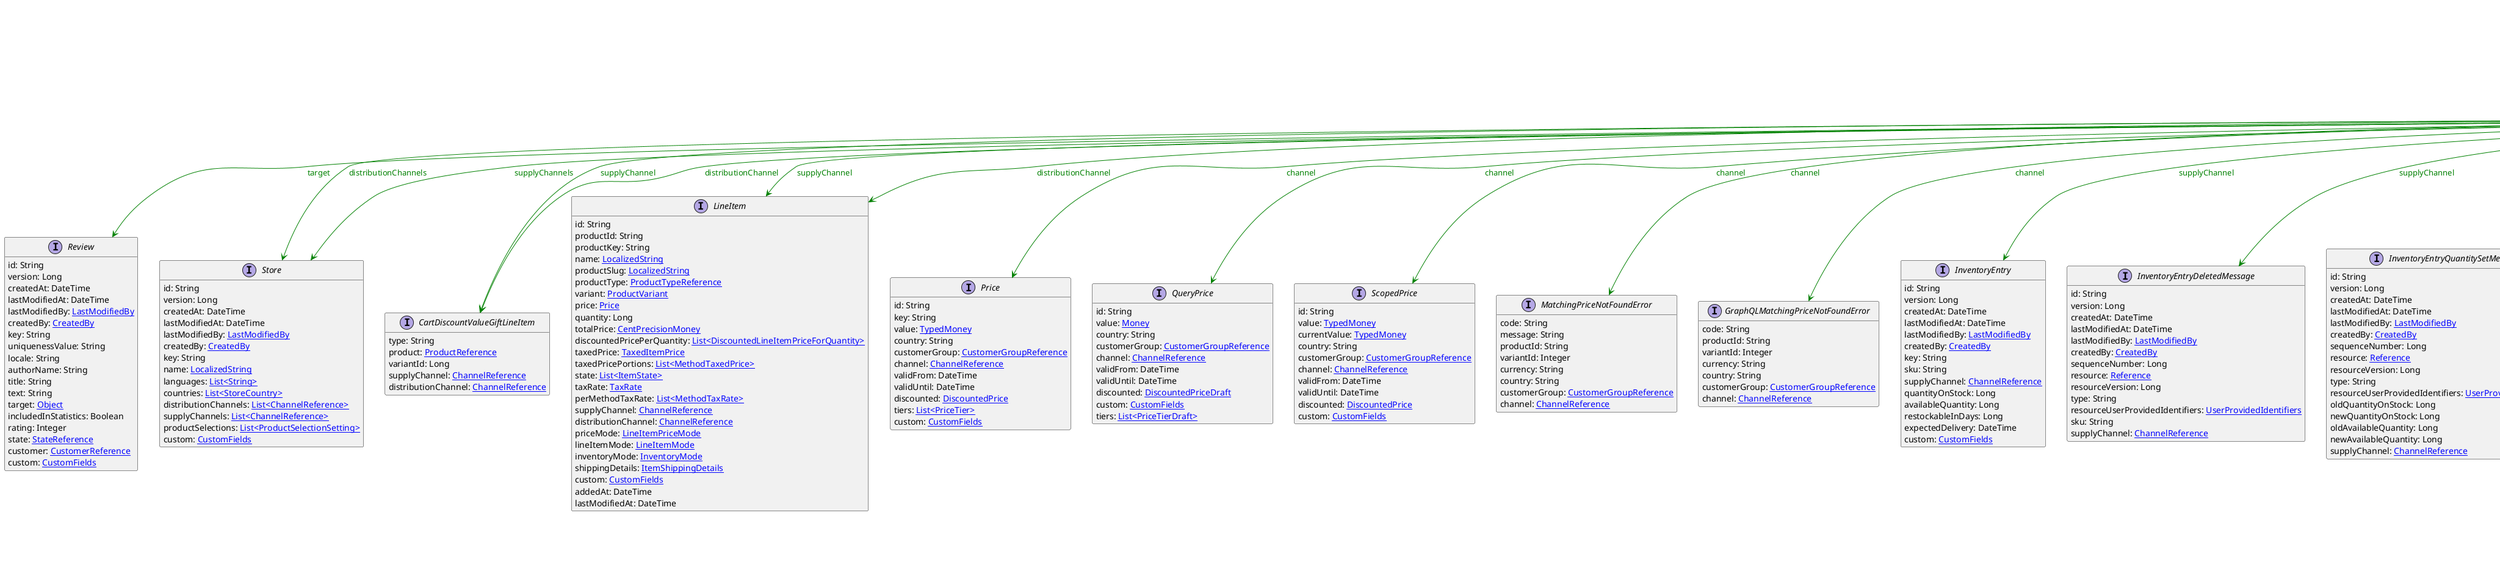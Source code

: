 @startuml

hide empty fields
hide empty methods
legend
|= |= line |
|<back:black>   </back>| inheritance |
|<back:green>   </back>| property reference |
|<back:blue>   </back>| discriminated class |
endlegend
interface ChannelReference [[ChannelReference.svg]] extends Reference {
    typeId: [[ReferenceTypeId.svg ReferenceTypeId]]
    id: String
    obj: [[Channel.svg Channel]]
}
interface Reference [[Reference.svg]]  {
    typeId: [[ReferenceTypeId.svg ReferenceTypeId]]
    id: String
}


interface Review [[Review.svg]]  {
    id: String
    version: Long
    createdAt: DateTime
    lastModifiedAt: DateTime
    lastModifiedBy: [[LastModifiedBy.svg LastModifiedBy]]
    createdBy: [[CreatedBy.svg CreatedBy]]
    key: String
    uniquenessValue: String
    locale: String
    authorName: String
    title: String
    text: String
    target: [[Object.svg Object]]
    includedInStatistics: Boolean
    rating: Integer
    state: [[StateReference.svg StateReference]]
    customer: [[CustomerReference.svg CustomerReference]]
    custom: [[CustomFields.svg CustomFields]]
}
interface Store [[Store.svg]]  {
    id: String
    version: Long
    createdAt: DateTime
    lastModifiedAt: DateTime
    lastModifiedBy: [[LastModifiedBy.svg LastModifiedBy]]
    createdBy: [[CreatedBy.svg CreatedBy]]
    key: String
    name: [[LocalizedString.svg LocalizedString]]
    languages: [[String.svg List<String>]]
    countries: [[StoreCountry.svg List<StoreCountry>]]
    distributionChannels: [[ChannelReference.svg List<ChannelReference>]]
    supplyChannels: [[ChannelReference.svg List<ChannelReference>]]
    productSelections: [[ProductSelectionSetting.svg List<ProductSelectionSetting>]]
    custom: [[CustomFields.svg CustomFields]]
}
interface CartDiscountValueGiftLineItem [[CartDiscountValueGiftLineItem.svg]]  {
    type: String
    product: [[ProductReference.svg ProductReference]]
    variantId: Long
    supplyChannel: [[ChannelReference.svg ChannelReference]]
    distributionChannel: [[ChannelReference.svg ChannelReference]]
}
interface LineItem [[LineItem.svg]]  {
    id: String
    productId: String
    productKey: String
    name: [[LocalizedString.svg LocalizedString]]
    productSlug: [[LocalizedString.svg LocalizedString]]
    productType: [[ProductTypeReference.svg ProductTypeReference]]
    variant: [[ProductVariant.svg ProductVariant]]
    price: [[Price.svg Price]]
    quantity: Long
    totalPrice: [[CentPrecisionMoney.svg CentPrecisionMoney]]
    discountedPricePerQuantity: [[DiscountedLineItemPriceForQuantity.svg List<DiscountedLineItemPriceForQuantity>]]
    taxedPrice: [[TaxedItemPrice.svg TaxedItemPrice]]
    taxedPricePortions: [[MethodTaxedPrice.svg List<MethodTaxedPrice>]]
    state: [[ItemState.svg List<ItemState>]]
    taxRate: [[TaxRate.svg TaxRate]]
    perMethodTaxRate: [[MethodTaxRate.svg List<MethodTaxRate>]]
    supplyChannel: [[ChannelReference.svg ChannelReference]]
    distributionChannel: [[ChannelReference.svg ChannelReference]]
    priceMode: [[LineItemPriceMode.svg LineItemPriceMode]]
    lineItemMode: [[LineItemMode.svg LineItemMode]]
    inventoryMode: [[InventoryMode.svg InventoryMode]]
    shippingDetails: [[ItemShippingDetails.svg ItemShippingDetails]]
    custom: [[CustomFields.svg CustomFields]]
    addedAt: DateTime
    lastModifiedAt: DateTime
}
interface Price [[Price.svg]]  {
    id: String
    key: String
    value: [[TypedMoney.svg TypedMoney]]
    country: String
    customerGroup: [[CustomerGroupReference.svg CustomerGroupReference]]
    channel: [[ChannelReference.svg ChannelReference]]
    validFrom: DateTime
    validUntil: DateTime
    discounted: [[DiscountedPrice.svg DiscountedPrice]]
    tiers: [[PriceTier.svg List<PriceTier>]]
    custom: [[CustomFields.svg CustomFields]]
}
interface QueryPrice [[QueryPrice.svg]]  {
    id: String
    value: [[Money.svg Money]]
    country: String
    customerGroup: [[CustomerGroupReference.svg CustomerGroupReference]]
    channel: [[ChannelReference.svg ChannelReference]]
    validFrom: DateTime
    validUntil: DateTime
    discounted: [[DiscountedPriceDraft.svg DiscountedPriceDraft]]
    custom: [[CustomFields.svg CustomFields]]
    tiers: [[PriceTierDraft.svg List<PriceTierDraft>]]
}
interface ScopedPrice [[ScopedPrice.svg]]  {
    id: String
    value: [[TypedMoney.svg TypedMoney]]
    currentValue: [[TypedMoney.svg TypedMoney]]
    country: String
    customerGroup: [[CustomerGroupReference.svg CustomerGroupReference]]
    channel: [[ChannelReference.svg ChannelReference]]
    validFrom: DateTime
    validUntil: DateTime
    discounted: [[DiscountedPrice.svg DiscountedPrice]]
    custom: [[CustomFields.svg CustomFields]]
}
interface MatchingPriceNotFoundError [[MatchingPriceNotFoundError.svg]]  {
    code: String
    message: String
    productId: String
    variantId: Integer
    currency: String
    country: String
    customerGroup: [[CustomerGroupReference.svg CustomerGroupReference]]
    channel: [[ChannelReference.svg ChannelReference]]
}
interface GraphQLMatchingPriceNotFoundError [[GraphQLMatchingPriceNotFoundError.svg]]  {
    code: String
    productId: String
    variantId: Integer
    currency: String
    country: String
    customerGroup: [[CustomerGroupReference.svg CustomerGroupReference]]
    channel: [[ChannelReference.svg ChannelReference]]
}
interface InventoryEntry [[InventoryEntry.svg]]  {
    id: String
    version: Long
    createdAt: DateTime
    lastModifiedAt: DateTime
    lastModifiedBy: [[LastModifiedBy.svg LastModifiedBy]]
    createdBy: [[CreatedBy.svg CreatedBy]]
    key: String
    sku: String
    supplyChannel: [[ChannelReference.svg ChannelReference]]
    quantityOnStock: Long
    availableQuantity: Long
    restockableInDays: Long
    expectedDelivery: DateTime
    custom: [[CustomFields.svg CustomFields]]
}
interface InventoryEntryDeletedMessage [[InventoryEntryDeletedMessage.svg]]  {
    id: String
    version: Long
    createdAt: DateTime
    lastModifiedAt: DateTime
    lastModifiedBy: [[LastModifiedBy.svg LastModifiedBy]]
    createdBy: [[CreatedBy.svg CreatedBy]]
    sequenceNumber: Long
    resource: [[Reference.svg Reference]]
    resourceVersion: Long
    type: String
    resourceUserProvidedIdentifiers: [[UserProvidedIdentifiers.svg UserProvidedIdentifiers]]
    sku: String
    supplyChannel: [[ChannelReference.svg ChannelReference]]
}
interface InventoryEntryQuantitySetMessage [[InventoryEntryQuantitySetMessage.svg]]  {
    id: String
    version: Long
    createdAt: DateTime
    lastModifiedAt: DateTime
    lastModifiedBy: [[LastModifiedBy.svg LastModifiedBy]]
    createdBy: [[CreatedBy.svg CreatedBy]]
    sequenceNumber: Long
    resource: [[Reference.svg Reference]]
    resourceVersion: Long
    type: String
    resourceUserProvidedIdentifiers: [[UserProvidedIdentifiers.svg UserProvidedIdentifiers]]
    oldQuantityOnStock: Long
    newQuantityOnStock: Long
    oldAvailableQuantity: Long
    newAvailableQuantity: Long
    supplyChannel: [[ChannelReference.svg ChannelReference]]
}
interface OrderLineItemDistributionChannelSetMessage [[OrderLineItemDistributionChannelSetMessage.svg]]  {
    id: String
    version: Long
    createdAt: DateTime
    lastModifiedAt: DateTime
    lastModifiedBy: [[LastModifiedBy.svg LastModifiedBy]]
    createdBy: [[CreatedBy.svg CreatedBy]]
    sequenceNumber: Long
    resource: [[Reference.svg Reference]]
    resourceVersion: Long
    type: String
    resourceUserProvidedIdentifiers: [[UserProvidedIdentifiers.svg UserProvidedIdentifiers]]
    lineItemId: String
    distributionChannel: [[ChannelReference.svg ChannelReference]]
}
interface InventoryEntryDeletedMessagePayload [[InventoryEntryDeletedMessagePayload.svg]]  {
    type: String
    sku: String
    supplyChannel: [[ChannelReference.svg ChannelReference]]
}
interface InventoryEntryQuantitySetMessagePayload [[InventoryEntryQuantitySetMessagePayload.svg]]  {
    type: String
    oldQuantityOnStock: Long
    newQuantityOnStock: Long
    oldAvailableQuantity: Long
    newAvailableQuantity: Long
    supplyChannel: [[ChannelReference.svg ChannelReference]]
}
interface OrderLineItemDistributionChannelSetMessagePayload [[OrderLineItemDistributionChannelSetMessagePayload.svg]]  {
    type: String
    lineItemId: String
    distributionChannel: [[ChannelReference.svg ChannelReference]]
}
interface SyncInfo [[SyncInfo.svg]]  {
    channel: [[ChannelReference.svg ChannelReference]]
    externalId: String
    syncedAt: DateTime
}
interface StandalonePrice [[StandalonePrice.svg]]  {
    id: String
    version: Long
    createdAt: DateTime
    lastModifiedAt: DateTime
    lastModifiedBy: [[LastModifiedBy.svg LastModifiedBy]]
    createdBy: [[CreatedBy.svg CreatedBy]]
    key: String
    sku: String
    value: [[TypedMoney.svg TypedMoney]]
    country: String
    customerGroup: [[CustomerGroupReference.svg CustomerGroupReference]]
    channel: [[ChannelReference.svg ChannelReference]]
    validFrom: DateTime
    validUntil: DateTime
    tiers: [[PriceTier.svg List<PriceTier>]]
    discounted: [[DiscountedPrice.svg DiscountedPrice]]
    custom: [[CustomFields.svg CustomFields]]
    staged: [[StagedStandalonePrice.svg StagedStandalonePrice]]
    active: Boolean
}
interface StoreCreatedMessage [[StoreCreatedMessage.svg]]  {
    id: String
    version: Long
    createdAt: DateTime
    lastModifiedAt: DateTime
    lastModifiedBy: [[LastModifiedBy.svg LastModifiedBy]]
    createdBy: [[CreatedBy.svg CreatedBy]]
    sequenceNumber: Long
    resource: [[Reference.svg Reference]]
    resourceVersion: Long
    type: String
    resourceUserProvidedIdentifiers: [[UserProvidedIdentifiers.svg UserProvidedIdentifiers]]
    name: [[LocalizedString.svg LocalizedString]]
    languages: [[String.svg List<String>]]
    countries: [[StoreCountry.svg List<StoreCountry>]]
    distributionChannels: [[ChannelReference.svg List<ChannelReference>]]
    supplyChannels: [[ChannelReference.svg List<ChannelReference>]]
    productSelections: [[ProductSelectionSetting.svg List<ProductSelectionSetting>]]
    custom: [[CustomFields.svg CustomFields]]
}
interface StoreDistributionChannelsChangedMessage [[StoreDistributionChannelsChangedMessage.svg]]  {
    id: String
    version: Long
    createdAt: DateTime
    lastModifiedAt: DateTime
    lastModifiedBy: [[LastModifiedBy.svg LastModifiedBy]]
    createdBy: [[CreatedBy.svg CreatedBy]]
    sequenceNumber: Long
    resource: [[Reference.svg Reference]]
    resourceVersion: Long
    type: String
    resourceUserProvidedIdentifiers: [[UserProvidedIdentifiers.svg UserProvidedIdentifiers]]
    addedDistributionChannels: [[ChannelReference.svg List<ChannelReference>]]
    removedDistributionChannels: [[ChannelReference.svg List<ChannelReference>]]
}
interface StoreSupplyChannelsChangedMessage [[StoreSupplyChannelsChangedMessage.svg]]  {
    id: String
    version: Long
    createdAt: DateTime
    lastModifiedAt: DateTime
    lastModifiedBy: [[LastModifiedBy.svg LastModifiedBy]]
    createdBy: [[CreatedBy.svg CreatedBy]]
    sequenceNumber: Long
    resource: [[Reference.svg Reference]]
    resourceVersion: Long
    type: String
    resourceUserProvidedIdentifiers: [[UserProvidedIdentifiers.svg UserProvidedIdentifiers]]
    addedSupplyChannels: [[ChannelReference.svg List<ChannelReference>]]
    removedSupplyChannels: [[ChannelReference.svg List<ChannelReference>]]
}
interface StoreCreatedMessagePayload [[StoreCreatedMessagePayload.svg]]  {
    type: String
    name: [[LocalizedString.svg LocalizedString]]
    languages: [[String.svg List<String>]]
    countries: [[StoreCountry.svg List<StoreCountry>]]
    distributionChannels: [[ChannelReference.svg List<ChannelReference>]]
    supplyChannels: [[ChannelReference.svg List<ChannelReference>]]
    productSelections: [[ProductSelectionSetting.svg List<ProductSelectionSetting>]]
    custom: [[CustomFields.svg CustomFields]]
}
interface StoreDistributionChannelsChangedMessagePayload [[StoreDistributionChannelsChangedMessagePayload.svg]]  {
    type: String
    addedDistributionChannels: [[ChannelReference.svg List<ChannelReference>]]
    removedDistributionChannels: [[ChannelReference.svg List<ChannelReference>]]
}
interface StoreSupplyChannelsChangedMessagePayload [[StoreSupplyChannelsChangedMessagePayload.svg]]  {
    type: String
    addedSupplyChannels: [[ChannelReference.svg List<ChannelReference>]]
    removedSupplyChannels: [[ChannelReference.svg List<ChannelReference>]]
}

ChannelReference --> Review #green;text:green : "target"
ChannelReference --> Store #green;text:green : "distributionChannels"
ChannelReference --> Store #green;text:green : "supplyChannels"
ChannelReference --> CartDiscountValueGiftLineItem #green;text:green : "supplyChannel"
ChannelReference --> CartDiscountValueGiftLineItem #green;text:green : "distributionChannel"
ChannelReference --> LineItem #green;text:green : "supplyChannel"
ChannelReference --> LineItem #green;text:green : "distributionChannel"
ChannelReference --> Price #green;text:green : "channel"
ChannelReference --> QueryPrice #green;text:green : "channel"
ChannelReference --> ScopedPrice #green;text:green : "channel"
ChannelReference --> MatchingPriceNotFoundError #green;text:green : "channel"
ChannelReference --> GraphQLMatchingPriceNotFoundError #green;text:green : "channel"
ChannelReference --> InventoryEntry #green;text:green : "supplyChannel"
ChannelReference --> InventoryEntryDeletedMessage #green;text:green : "supplyChannel"
ChannelReference --> InventoryEntryQuantitySetMessage #green;text:green : "supplyChannel"
ChannelReference --> OrderLineItemDistributionChannelSetMessage #green;text:green : "distributionChannel"
ChannelReference --> InventoryEntryDeletedMessagePayload #green;text:green : "supplyChannel"
ChannelReference --> InventoryEntryQuantitySetMessagePayload #green;text:green : "supplyChannel"
ChannelReference --> OrderLineItemDistributionChannelSetMessagePayload #green;text:green : "distributionChannel"
ChannelReference --> SyncInfo #green;text:green : "channel"
ChannelReference --> StandalonePrice #green;text:green : "channel"
ChannelReference --> StoreCreatedMessage #green;text:green : "distributionChannels"
ChannelReference --> StoreCreatedMessage #green;text:green : "supplyChannels"
ChannelReference --> StoreDistributionChannelsChangedMessage #green;text:green : "addedDistributionChannels"
ChannelReference --> StoreDistributionChannelsChangedMessage #green;text:green : "removedDistributionChannels"
ChannelReference --> StoreSupplyChannelsChangedMessage #green;text:green : "addedSupplyChannels"
ChannelReference --> StoreSupplyChannelsChangedMessage #green;text:green : "removedSupplyChannels"
ChannelReference --> StoreCreatedMessagePayload #green;text:green : "distributionChannels"
ChannelReference --> StoreCreatedMessagePayload #green;text:green : "supplyChannels"
ChannelReference --> StoreDistributionChannelsChangedMessagePayload #green;text:green : "addedDistributionChannels"
ChannelReference --> StoreDistributionChannelsChangedMessagePayload #green;text:green : "removedDistributionChannels"
ChannelReference --> StoreSupplyChannelsChangedMessagePayload #green;text:green : "addedSupplyChannels"
ChannelReference --> StoreSupplyChannelsChangedMessagePayload #green;text:green : "removedSupplyChannels"
@enduml
